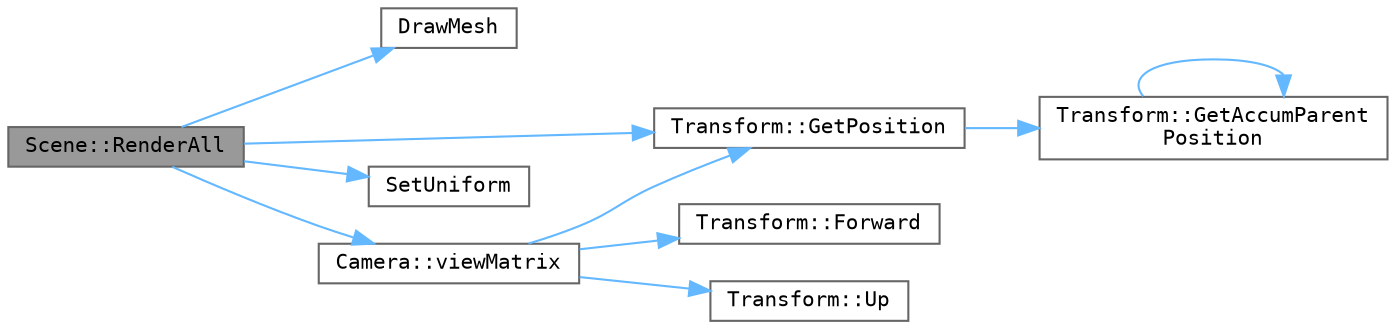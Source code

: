 digraph "Scene::RenderAll"
{
 // LATEX_PDF_SIZE
  bgcolor="transparent";
  edge [fontname=Terminal,fontsize=10,labelfontname=Helvetica,labelfontsize=10];
  node [fontname=Terminal,fontsize=10,shape=box,height=0.2,width=0.4];
  rankdir="LR";
  Node1 [label="Scene::RenderAll",height=0.2,width=0.4,color="gray40", fillcolor="grey60", style="filled", fontcolor="black",tooltip="Draw all gameObjects using cameras[0] as a camera, accounting for all lights"];
  Node1 -> Node2 [color="steelblue1",style="solid"];
  Node2 [label="DrawMesh",height=0.2,width=0.4,color="grey40", fillcolor="white", style="filled",URL="$_renderer_8cpp.html#a29771e363fa2dc03edb94a64277440ea",tooltip="Render a given mesh"];
  Node1 -> Node3 [color="steelblue1",style="solid"];
  Node3 [label="Transform::GetPosition",height=0.2,width=0.4,color="grey40", fillcolor="white", style="filled",URL="$class_transform.html#a482ec8a49b08f224b2ec513dc27f47b5",tooltip="Gets the position of this transform"];
  Node3 -> Node4 [color="steelblue1",style="solid"];
  Node4 [label="Transform::GetAccumParent\lPosition",height=0.2,width=0.4,color="grey40", fillcolor="white", style="filled",URL="$class_transform.html#aa12429358147b70bdfd11af25a99f660",tooltip=" "];
  Node4 -> Node4 [color="steelblue1",style="solid"];
  Node1 -> Node5 [color="steelblue1",style="solid"];
  Node5 [label="SetUniform",height=0.2,width=0.4,color="grey40", fillcolor="white", style="filled",URL="$_renderer_8cpp.html#a7eea27f41e32dbf6703525ac0b7a1bb3",tooltip="Sets a shader program uniform with parameters for transforms"];
  Node1 -> Node6 [color="steelblue1",style="solid"];
  Node6 [label="Camera::viewMatrix",height=0.2,width=0.4,color="grey40", fillcolor="white", style="filled",URL="$class_camera.html#ade59c8e9e1ccf81c92d69722ed070718",tooltip="Uses glm::lookAt to build a view matrix from cameraTransform"];
  Node6 -> Node7 [color="steelblue1",style="solid"];
  Node7 [label="Transform::Forward",height=0.2,width=0.4,color="grey40", fillcolor="white", style="filled",URL="$class_transform.html#a3fbf814bbd069c57d1b3579a56893b3e",tooltip="Our local forward vector"];
  Node6 -> Node3 [color="steelblue1",style="solid"];
  Node6 -> Node8 [color="steelblue1",style="solid"];
  Node8 [label="Transform::Up",height=0.2,width=0.4,color="grey40", fillcolor="white", style="filled",URL="$class_transform.html#ae0ce3a189b726c18e21c2eb1990f4464",tooltip="Our local up vector"];
}
